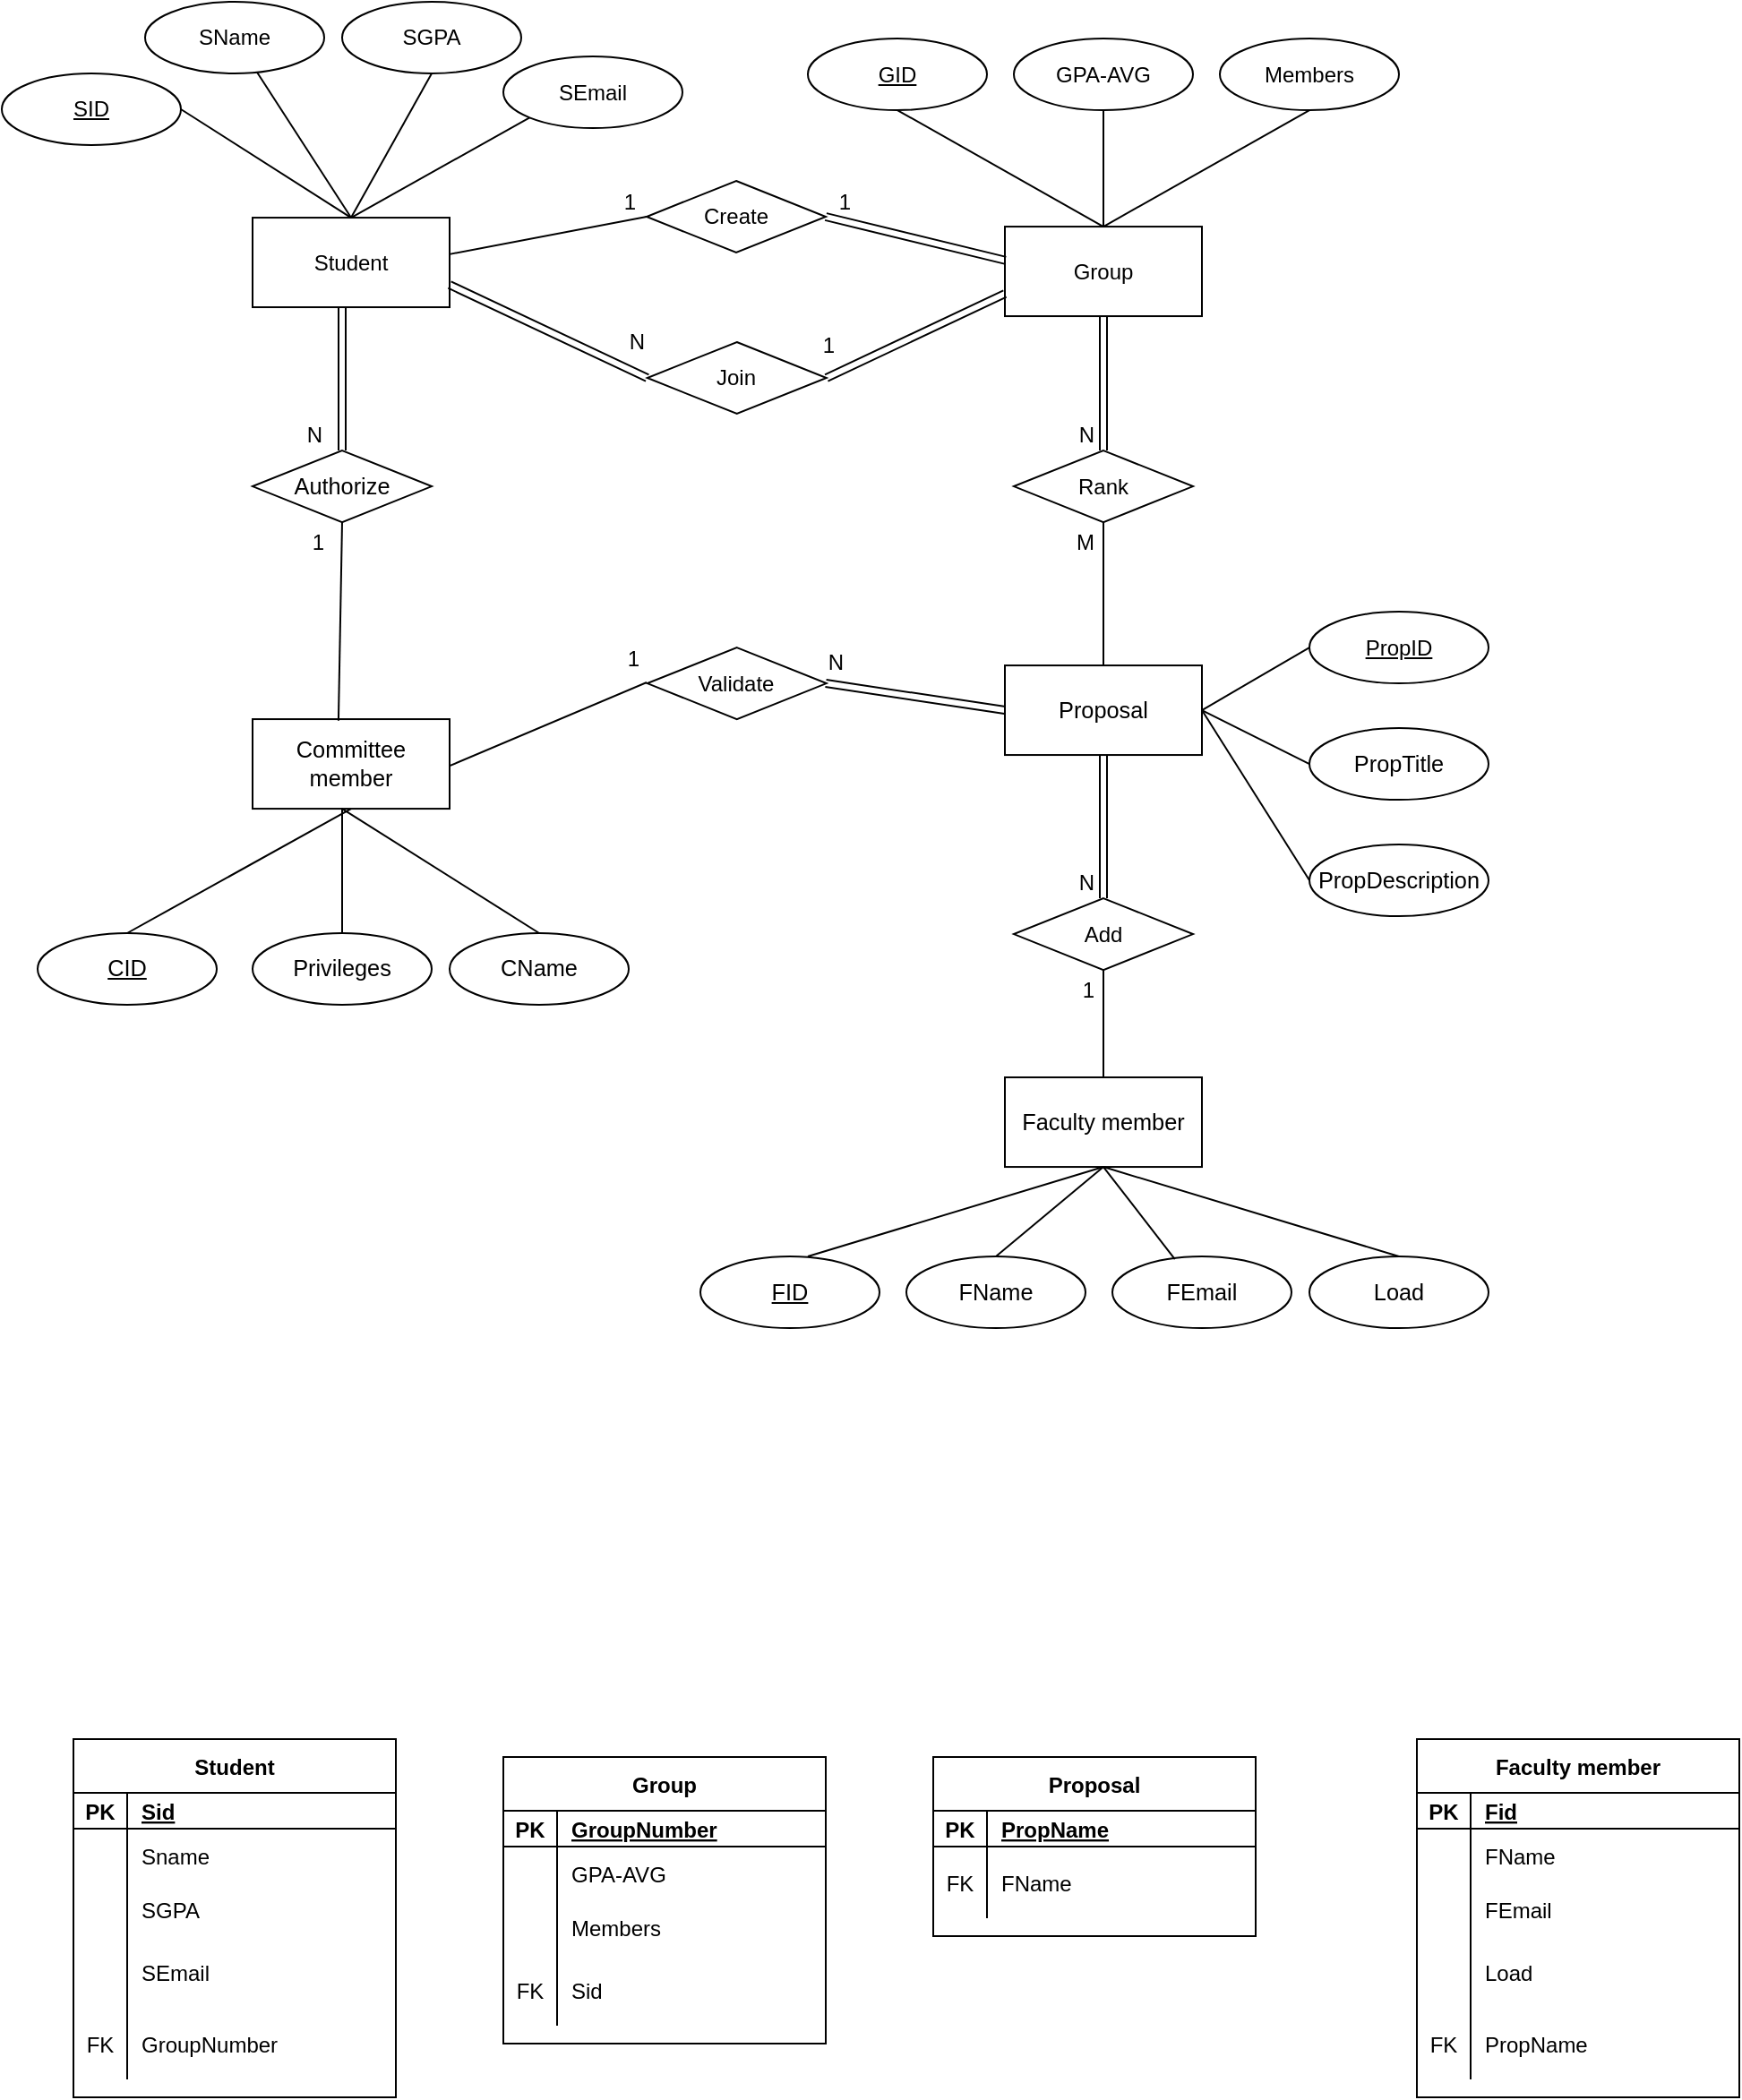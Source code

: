 <mxfile version="20.5.2" type="device"><diagram id="cLyMrzWE7YFcIyqo2juk" name="Page-1"><mxGraphModel dx="1480" dy="781" grid="1" gridSize="10" guides="1" tooltips="1" connect="1" arrows="1" fold="1" page="1" pageScale="1" pageWidth="850" pageHeight="1100" math="0" shadow="0"><root><mxCell id="0"/><mxCell id="1" parent="0"/><mxCell id="wKu2QU7JBMMVE12QkeQM-2" value="Student" style="whiteSpace=wrap;html=1;align=center;" parent="1" vertex="1"><mxGeometry x="150" y="180.53" width="110" height="50" as="geometry"/></mxCell><mxCell id="wKu2QU7JBMMVE12QkeQM-5" value="&lt;span style=&quot;font-size: 12.667px;&quot;&gt;Faculty member&lt;/span&gt;" style="whiteSpace=wrap;html=1;align=center;" parent="1" vertex="1"><mxGeometry x="570" y="660.53" width="110" height="50" as="geometry"/></mxCell><mxCell id="wKu2QU7JBMMVE12QkeQM-7" value="&lt;span data-lucid-content=&quot;{&amp;quot;t&amp;quot;:&amp;quot;Committee member&amp;quot;,&amp;quot;m&amp;quot;:[{&amp;quot;s&amp;quot;:0,&amp;quot;n&amp;quot;:&amp;quot;s&amp;quot;,&amp;quot;v&amp;quot;:16.889,&amp;quot;e&amp;quot;:16},{&amp;quot;s&amp;quot;:0,&amp;quot;n&amp;quot;:&amp;quot;c&amp;quot;,&amp;quot;v&amp;quot;:&amp;quot;#000000ff&amp;quot;,&amp;quot;e&amp;quot;:16}]}&quot; data-lucid-type=&quot;application/vnd.lucid.text&quot;&gt;&lt;span style=&quot;font-size: 12.667px;&quot;&gt;Committee member&lt;/span&gt;&lt;/span&gt;" style="whiteSpace=wrap;html=1;align=center;" parent="1" vertex="1"><mxGeometry x="150" y="460.53" width="110" height="50" as="geometry"/></mxCell><mxCell id="wKu2QU7JBMMVE12QkeQM-8" value="&lt;span data-lucid-content=&quot;{&amp;quot;t&amp;quot;:&amp;quot;Rank proposals&amp;quot;,&amp;quot;m&amp;quot;:[{&amp;quot;s&amp;quot;:0,&amp;quot;n&amp;quot;:&amp;quot;p&amp;quot;,&amp;quot;v&amp;quot;:0.892},{&amp;quot;s&amp;quot;:0,&amp;quot;n&amp;quot;:&amp;quot;s&amp;quot;,&amp;quot;v&amp;quot;:16.889,&amp;quot;e&amp;quot;:14},{&amp;quot;s&amp;quot;:0,&amp;quot;n&amp;quot;:&amp;quot;c&amp;quot;,&amp;quot;v&amp;quot;:&amp;quot;#000000ff&amp;quot;,&amp;quot;e&amp;quot;:14}]}&quot; data-lucid-type=&quot;application/vnd.lucid.text&quot;&gt;&lt;span style=&quot;font-size: 12.667px;&quot;&gt;Proposal&lt;/span&gt;&lt;/span&gt;" style="whiteSpace=wrap;html=1;align=center;" parent="1" vertex="1"><mxGeometry x="570" y="430.53" width="110" height="50" as="geometry"/></mxCell><mxCell id="wKu2QU7JBMMVE12QkeQM-10" value="SID" style="ellipse;whiteSpace=wrap;html=1;align=center;fontStyle=4;" parent="1" vertex="1"><mxGeometry x="10" y="100" width="100" height="40" as="geometry"/></mxCell><mxCell id="wKu2QU7JBMMVE12QkeQM-11" value="SName" style="ellipse;whiteSpace=wrap;html=1;align=center;" parent="1" vertex="1"><mxGeometry x="90" y="60" width="100" height="40" as="geometry"/></mxCell><mxCell id="wKu2QU7JBMMVE12QkeQM-12" value="SGPA" style="ellipse;whiteSpace=wrap;html=1;align=center;" parent="1" vertex="1"><mxGeometry x="200" y="60" width="100" height="40" as="geometry"/></mxCell><mxCell id="wKu2QU7JBMMVE12QkeQM-16" value="" style="endArrow=none;html=1;rounded=0;exitX=1;exitY=0.5;exitDx=0;exitDy=0;entryX=0.5;entryY=0;entryDx=0;entryDy=0;" parent="1" source="wKu2QU7JBMMVE12QkeQM-10" target="wKu2QU7JBMMVE12QkeQM-2" edge="1"><mxGeometry relative="1" as="geometry"><mxPoint x="50" y="160.53" as="sourcePoint"/><mxPoint x="210" y="160.53" as="targetPoint"/></mxGeometry></mxCell><mxCell id="wKu2QU7JBMMVE12QkeQM-17" value="" style="endArrow=none;html=1;rounded=0;entryX=0.5;entryY=0;entryDx=0;entryDy=0;" parent="1" source="wKu2QU7JBMMVE12QkeQM-11" target="wKu2QU7JBMMVE12QkeQM-2" edge="1"><mxGeometry relative="1" as="geometry"><mxPoint x="80" y="130.53" as="sourcePoint"/><mxPoint x="200" y="170.53" as="targetPoint"/></mxGeometry></mxCell><mxCell id="wKu2QU7JBMMVE12QkeQM-18" value="" style="endArrow=none;html=1;rounded=0;exitX=0.5;exitY=1;exitDx=0;exitDy=0;entryX=0.5;entryY=0;entryDx=0;entryDy=0;" parent="1" source="wKu2QU7JBMMVE12QkeQM-12" target="wKu2QU7JBMMVE12QkeQM-2" edge="1"><mxGeometry relative="1" as="geometry"><mxPoint x="90" y="140.53" as="sourcePoint"/><mxPoint x="225" y="200.53" as="targetPoint"/></mxGeometry></mxCell><mxCell id="wKu2QU7JBMMVE12QkeQM-19" value="Join" style="shape=rhombus;perimeter=rhombusPerimeter;whiteSpace=wrap;html=1;align=center;" parent="1" vertex="1"><mxGeometry x="370.37" y="250" width="100" height="40" as="geometry"/></mxCell><mxCell id="wKu2QU7JBMMVE12QkeQM-22" value="PropID" style="ellipse;whiteSpace=wrap;html=1;align=center;fontStyle=4;" parent="1" vertex="1"><mxGeometry x="740" y="400.53" width="100" height="40" as="geometry"/></mxCell><mxCell id="wKu2QU7JBMMVE12QkeQM-23" value="&lt;span style=&quot;font-size: 12.667px;&quot;&gt;PropTitle&lt;/span&gt;" style="ellipse;whiteSpace=wrap;html=1;align=center;" parent="1" vertex="1"><mxGeometry x="740" y="465.53" width="100" height="40" as="geometry"/></mxCell><mxCell id="wKu2QU7JBMMVE12QkeQM-24" value="" style="endArrow=none;html=1;rounded=0;entryX=0;entryY=0.5;entryDx=0;entryDy=0;exitX=1;exitY=0.5;exitDx=0;exitDy=0;" parent="1" source="wKu2QU7JBMMVE12QkeQM-8" target="wKu2QU7JBMMVE12QkeQM-22" edge="1"><mxGeometry relative="1" as="geometry"><mxPoint x="570" y="380.53" as="sourcePoint"/><mxPoint x="685" y="430.53" as="targetPoint"/></mxGeometry></mxCell><mxCell id="wKu2QU7JBMMVE12QkeQM-25" value="" style="endArrow=none;html=1;rounded=0;exitX=0;exitY=0.5;exitDx=0;exitDy=0;entryX=1;entryY=0.5;entryDx=0;entryDy=0;" parent="1" source="wKu2QU7JBMMVE12QkeQM-23" target="wKu2QU7JBMMVE12QkeQM-8" edge="1"><mxGeometry relative="1" as="geometry"><mxPoint x="670" y="380.53" as="sourcePoint"/><mxPoint x="625" y="390.53" as="targetPoint"/></mxGeometry></mxCell><mxCell id="wKu2QU7JBMMVE12QkeQM-27" value="&lt;span data-lucid-content=&quot;{&amp;quot;t&amp;quot;:&amp;quot;Authorize&amp;quot;,&amp;quot;m&amp;quot;:[{&amp;quot;s&amp;quot;:0,&amp;quot;n&amp;quot;:&amp;quot;s&amp;quot;,&amp;quot;v&amp;quot;:16.889,&amp;quot;e&amp;quot;:9},{&amp;quot;s&amp;quot;:0,&amp;quot;n&amp;quot;:&amp;quot;c&amp;quot;,&amp;quot;v&amp;quot;:&amp;quot;#000000ff&amp;quot;,&amp;quot;e&amp;quot;:9}]}&quot; data-lucid-type=&quot;application/vnd.lucid.text&quot;&gt;&lt;span style=&quot;font-size: 12.667px;&quot;&gt;Authorize&lt;/span&gt;&lt;/span&gt;" style="shape=rhombus;perimeter=rhombusPerimeter;whiteSpace=wrap;html=1;align=center;" parent="1" vertex="1"><mxGeometry x="150" y="310.53" width="100" height="40" as="geometry"/></mxCell><mxCell id="wKu2QU7JBMMVE12QkeQM-29" value="Add" style="shape=rhombus;perimeter=rhombusPerimeter;whiteSpace=wrap;html=1;align=center;" parent="1" vertex="1"><mxGeometry x="575" y="560.53" width="100" height="40" as="geometry"/></mxCell><mxCell id="wKu2QU7JBMMVE12QkeQM-30" value="&lt;span style=&quot;font-size: 12.667px;&quot;&gt;FID&lt;/span&gt;" style="ellipse;whiteSpace=wrap;html=1;align=center;fontStyle=4;" parent="1" vertex="1"><mxGeometry x="400" y="760.53" width="100" height="40" as="geometry"/></mxCell><mxCell id="wKu2QU7JBMMVE12QkeQM-33" value="&lt;span style=&quot;font-size: 12.667px;&quot;&gt;FName&lt;/span&gt;" style="ellipse;whiteSpace=wrap;html=1;align=center;" parent="1" vertex="1"><mxGeometry x="515" y="760.53" width="100" height="40" as="geometry"/></mxCell><mxCell id="wKu2QU7JBMMVE12QkeQM-35" value="" style="endArrow=none;html=1;rounded=0;entryX=0.5;entryY=1;entryDx=0;entryDy=0;exitX=0.5;exitY=0;exitDx=0;exitDy=0;" parent="1" source="wKu2QU7JBMMVE12QkeQM-33" target="wKu2QU7JBMMVE12QkeQM-5" edge="1"><mxGeometry relative="1" as="geometry"><mxPoint x="800" y="750.53" as="sourcePoint"/><mxPoint x="710" y="740.53" as="targetPoint"/></mxGeometry></mxCell><mxCell id="wKu2QU7JBMMVE12QkeQM-37" value="&lt;span style=&quot;font-size: 12.667px;&quot;&gt;CName&lt;/span&gt;" style="ellipse;whiteSpace=wrap;html=1;align=center;" parent="1" vertex="1"><mxGeometry x="260" y="580" width="100" height="40" as="geometry"/></mxCell><mxCell id="wKu2QU7JBMMVE12QkeQM-41" value="Group" style="whiteSpace=wrap;html=1;align=center;" parent="1" vertex="1"><mxGeometry x="570" y="185.53" width="110" height="50" as="geometry"/></mxCell><mxCell id="wKu2QU7JBMMVE12QkeQM-42" value="Rank" style="shape=rhombus;perimeter=rhombusPerimeter;whiteSpace=wrap;html=1;align=center;" parent="1" vertex="1"><mxGeometry x="575" y="310.53" width="100" height="40" as="geometry"/></mxCell><mxCell id="wKu2QU7JBMMVE12QkeQM-45" value="GID" style="ellipse;whiteSpace=wrap;html=1;align=center;fontStyle=4;" parent="1" vertex="1"><mxGeometry x="460" y="80.53" width="100" height="40" as="geometry"/></mxCell><mxCell id="wKu2QU7JBMMVE12QkeQM-46" value="GPA-AVG" style="ellipse;whiteSpace=wrap;html=1;align=center;" parent="1" vertex="1"><mxGeometry x="575" y="80.53" width="100" height="40" as="geometry"/></mxCell><mxCell id="wKu2QU7JBMMVE12QkeQM-48" value="Members" style="ellipse;whiteSpace=wrap;html=1;align=center;" parent="1" vertex="1"><mxGeometry x="690" y="80.53" width="100" height="40" as="geometry"/></mxCell><mxCell id="wKu2QU7JBMMVE12QkeQM-49" value="" style="endArrow=none;html=1;rounded=0;exitX=0.5;exitY=1;exitDx=0;exitDy=0;entryX=0.5;entryY=0;entryDx=0;entryDy=0;" parent="1" source="wKu2QU7JBMMVE12QkeQM-45" target="wKu2QU7JBMMVE12QkeQM-41" edge="1"><mxGeometry relative="1" as="geometry"><mxPoint x="582.5" y="125.53" as="sourcePoint"/><mxPoint x="457.5" y="185.53" as="targetPoint"/></mxGeometry></mxCell><mxCell id="wKu2QU7JBMMVE12QkeQM-50" value="" style="endArrow=none;html=1;rounded=0;exitX=0.5;exitY=1;exitDx=0;exitDy=0;entryX=0.5;entryY=0;entryDx=0;entryDy=0;" parent="1" source="wKu2QU7JBMMVE12QkeQM-46" target="wKu2QU7JBMMVE12QkeQM-41" edge="1"><mxGeometry relative="1" as="geometry"><mxPoint x="530" y="130.53" as="sourcePoint"/><mxPoint x="640" y="200.53" as="targetPoint"/></mxGeometry></mxCell><mxCell id="wKu2QU7JBMMVE12QkeQM-51" value="" style="endArrow=none;html=1;rounded=0;exitX=0.5;exitY=1;exitDx=0;exitDy=0;entryX=0.5;entryY=0;entryDx=0;entryDy=0;" parent="1" source="wKu2QU7JBMMVE12QkeQM-48" target="wKu2QU7JBMMVE12QkeQM-41" edge="1"><mxGeometry relative="1" as="geometry"><mxPoint x="635" y="130.53" as="sourcePoint"/><mxPoint x="640" y="170.53" as="targetPoint"/></mxGeometry></mxCell><mxCell id="wKu2QU7JBMMVE12QkeQM-52" style="edgeStyle=orthogonalEdgeStyle;rounded=0;orthogonalLoop=1;jettySize=auto;html=1;exitX=0.5;exitY=1;exitDx=0;exitDy=0;" parent="1" edge="1"><mxGeometry relative="1" as="geometry"><mxPoint x="60" y="140" as="sourcePoint"/><mxPoint x="60" y="140" as="targetPoint"/></mxGeometry></mxCell><mxCell id="wKu2QU7JBMMVE12QkeQM-53" value="SEmail" style="ellipse;whiteSpace=wrap;html=1;align=center;" parent="1" vertex="1"><mxGeometry x="290" y="90.53" width="100" height="40" as="geometry"/></mxCell><mxCell id="wKu2QU7JBMMVE12QkeQM-54" value="" style="endArrow=none;html=1;rounded=0;entryX=0.5;entryY=0;entryDx=0;entryDy=0;exitX=0;exitY=1;exitDx=0;exitDy=0;" parent="1" source="wKu2QU7JBMMVE12QkeQM-53" target="wKu2QU7JBMMVE12QkeQM-2" edge="1"><mxGeometry relative="1" as="geometry"><mxPoint x="290" y="120.53" as="sourcePoint"/><mxPoint x="215" y="190.53" as="targetPoint"/></mxGeometry></mxCell><mxCell id="wKu2QU7JBMMVE12QkeQM-55" value="" style="shape=link;html=1;rounded=0;entryX=0;entryY=0.5;entryDx=0;entryDy=0;exitX=1;exitY=0.75;exitDx=0;exitDy=0;" parent="1" source="wKu2QU7JBMMVE12QkeQM-2" target="wKu2QU7JBMMVE12QkeQM-19" edge="1"><mxGeometry relative="1" as="geometry"><mxPoint x="260" y="205" as="sourcePoint"/><mxPoint x="350" y="204.53" as="targetPoint"/></mxGeometry></mxCell><mxCell id="wKu2QU7JBMMVE12QkeQM-56" value="1" style="resizable=0;html=1;align=right;verticalAlign=bottom;" parent="wKu2QU7JBMMVE12QkeQM-55" connectable="0" vertex="1"><mxGeometry x="1" relative="1" as="geometry"><mxPoint x="105" y="-10" as="offset"/></mxGeometry></mxCell><mxCell id="wKu2QU7JBMMVE12QkeQM-60" value="" style="shape=link;html=1;rounded=0;exitX=1;exitY=0.5;exitDx=0;exitDy=0;entryX=0;entryY=0.75;entryDx=0;entryDy=0;" parent="1" source="wKu2QU7JBMMVE12QkeQM-19" target="wKu2QU7JBMMVE12QkeQM-41" edge="1"><mxGeometry relative="1" as="geometry"><mxPoint x="470" y="205" as="sourcePoint"/><mxPoint x="570" y="204.53" as="targetPoint"/></mxGeometry></mxCell><mxCell id="wKu2QU7JBMMVE12QkeQM-61" value="N" style="resizable=0;html=1;align=right;verticalAlign=bottom;" parent="wKu2QU7JBMMVE12QkeQM-60" connectable="0" vertex="1"><mxGeometry x="1" relative="1" as="geometry"><mxPoint x="-200" y="35" as="offset"/></mxGeometry></mxCell><mxCell id="wKu2QU7JBMMVE12QkeQM-62" value="" style="shape=link;html=1;rounded=0;exitX=0.5;exitY=1;exitDx=0;exitDy=0;entryX=0.5;entryY=0;entryDx=0;entryDy=0;" parent="1" source="wKu2QU7JBMMVE12QkeQM-41" target="wKu2QU7JBMMVE12QkeQM-42" edge="1"><mxGeometry relative="1" as="geometry"><mxPoint x="340" y="290.53" as="sourcePoint"/><mxPoint x="500" y="290.53" as="targetPoint"/></mxGeometry></mxCell><mxCell id="wKu2QU7JBMMVE12QkeQM-63" value="N" style="resizable=0;html=1;align=right;verticalAlign=bottom;" parent="wKu2QU7JBMMVE12QkeQM-62" connectable="0" vertex="1"><mxGeometry x="1" relative="1" as="geometry"><mxPoint x="-5" as="offset"/></mxGeometry></mxCell><mxCell id="wKu2QU7JBMMVE12QkeQM-64" value="" style="endArrow=none;html=1;rounded=0;exitX=0.5;exitY=0;exitDx=0;exitDy=0;entryX=0.5;entryY=1;entryDx=0;entryDy=0;" parent="1" source="wKu2QU7JBMMVE12QkeQM-8" target="wKu2QU7JBMMVE12QkeQM-42" edge="1"><mxGeometry relative="1" as="geometry"><mxPoint x="330" y="350.53" as="sourcePoint"/><mxPoint x="490" y="350.53" as="targetPoint"/></mxGeometry></mxCell><mxCell id="wKu2QU7JBMMVE12QkeQM-65" value="M" style="resizable=0;html=1;align=right;verticalAlign=bottom;" parent="wKu2QU7JBMMVE12QkeQM-64" connectable="0" vertex="1"><mxGeometry x="1" relative="1" as="geometry"><mxPoint x="-5" y="20" as="offset"/></mxGeometry></mxCell><mxCell id="wKu2QU7JBMMVE12QkeQM-66" value="" style="shape=link;html=1;rounded=0;exitX=0.5;exitY=1;exitDx=0;exitDy=0;entryX=0.5;entryY=0;entryDx=0;entryDy=0;" parent="1" source="wKu2QU7JBMMVE12QkeQM-8" target="wKu2QU7JBMMVE12QkeQM-29" edge="1"><mxGeometry relative="1" as="geometry"><mxPoint x="430" y="520.53" as="sourcePoint"/><mxPoint x="590" y="520.53" as="targetPoint"/></mxGeometry></mxCell><mxCell id="wKu2QU7JBMMVE12QkeQM-67" value="1" style="resizable=0;html=1;align=right;verticalAlign=bottom;" parent="wKu2QU7JBMMVE12QkeQM-66" connectable="0" vertex="1"><mxGeometry x="1" relative="1" as="geometry"><mxPoint x="-5" y="60" as="offset"/></mxGeometry></mxCell><mxCell id="wKu2QU7JBMMVE12QkeQM-70" value="" style="endArrow=none;html=1;rounded=0;entryX=0.5;entryY=1;entryDx=0;entryDy=0;" parent="1" source="wKu2QU7JBMMVE12QkeQM-5" target="wKu2QU7JBMMVE12QkeQM-29" edge="1"><mxGeometry relative="1" as="geometry"><mxPoint x="430" y="640.53" as="sourcePoint"/><mxPoint x="590" y="640.53" as="targetPoint"/></mxGeometry></mxCell><mxCell id="wKu2QU7JBMMVE12QkeQM-71" value="N" style="resizable=0;html=1;align=right;verticalAlign=bottom;" parent="wKu2QU7JBMMVE12QkeQM-70" connectable="0" vertex="1"><mxGeometry x="1" relative="1" as="geometry"><mxPoint x="-5" y="-40" as="offset"/></mxGeometry></mxCell><mxCell id="wKu2QU7JBMMVE12QkeQM-76" value="" style="shape=link;html=1;rounded=0;exitX=0.5;exitY=0;exitDx=0;exitDy=0;" parent="1" source="wKu2QU7JBMMVE12QkeQM-27" edge="1"><mxGeometry relative="1" as="geometry"><mxPoint x="199.55" y="290.53" as="sourcePoint"/><mxPoint x="200" y="230.53" as="targetPoint"/></mxGeometry></mxCell><mxCell id="wKu2QU7JBMMVE12QkeQM-77" value="1" style="resizable=0;html=1;align=right;verticalAlign=bottom;" parent="wKu2QU7JBMMVE12QkeQM-76" connectable="0" vertex="1"><mxGeometry x="1" relative="1" as="geometry"><mxPoint x="-10" y="140" as="offset"/></mxGeometry></mxCell><mxCell id="wKu2QU7JBMMVE12QkeQM-82" value="&lt;span style=&quot;font-size: 12.667px;&quot;&gt;FEmail&lt;/span&gt;" style="ellipse;whiteSpace=wrap;html=1;align=center;" parent="1" vertex="1"><mxGeometry x="630" y="760.53" width="100" height="40" as="geometry"/></mxCell><mxCell id="wKu2QU7JBMMVE12QkeQM-83" value="" style="endArrow=none;html=1;rounded=0;entryX=0.5;entryY=1;entryDx=0;entryDy=0;exitX=0.349;exitY=0.037;exitDx=0;exitDy=0;exitPerimeter=0;" parent="1" source="wKu2QU7JBMMVE12QkeQM-82" target="wKu2QU7JBMMVE12QkeQM-5" edge="1"><mxGeometry relative="1" as="geometry"><mxPoint x="720" y="760.53" as="sourcePoint"/><mxPoint x="635" y="720.53" as="targetPoint"/></mxGeometry></mxCell><mxCell id="wKu2QU7JBMMVE12QkeQM-84" value="&lt;span style=&quot;font-size: 12.667px;&quot;&gt;Load&lt;/span&gt;" style="ellipse;whiteSpace=wrap;html=1;align=center;" parent="1" vertex="1"><mxGeometry x="740" y="760.53" width="100" height="40" as="geometry"/></mxCell><mxCell id="p2DNe0YNruoyYMBWVeDw-1" value="Create" style="shape=rhombus;perimeter=rhombusPerimeter;whiteSpace=wrap;html=1;align=center;" parent="1" vertex="1"><mxGeometry x="370" y="160.0" width="100" height="40" as="geometry"/></mxCell><mxCell id="p2DNe0YNruoyYMBWVeDw-2" value="" style="shape=link;html=1;rounded=0;entryX=0.002;entryY=0.377;entryDx=0;entryDy=0;exitX=1;exitY=0.5;exitDx=0;exitDy=0;entryPerimeter=0;" parent="1" source="p2DNe0YNruoyYMBWVeDw-1" target="wKu2QU7JBMMVE12QkeQM-41" edge="1"><mxGeometry relative="1" as="geometry"><mxPoint x="430" y="133.56" as="sourcePoint"/><mxPoint x="540.37" y="185.53" as="targetPoint"/></mxGeometry></mxCell><mxCell id="p2DNe0YNruoyYMBWVeDw-4" value="" style="endArrow=none;html=1;rounded=0;exitX=1;exitY=0.408;exitDx=0;exitDy=0;exitPerimeter=0;" parent="1" source="wKu2QU7JBMMVE12QkeQM-2" edge="1"><mxGeometry relative="1" as="geometry"><mxPoint x="260" y="180" as="sourcePoint"/><mxPoint x="370" y="180" as="targetPoint"/></mxGeometry></mxCell><mxCell id="p2DNe0YNruoyYMBWVeDw-6" value="" style="endArrow=none;html=1;rounded=0;entryX=0.5;entryY=1;entryDx=0;entryDy=0;exitX=0.5;exitY=0;exitDx=0;exitDy=0;" parent="1" source="wKu2QU7JBMMVE12QkeQM-84" target="wKu2QU7JBMMVE12QkeQM-5" edge="1"><mxGeometry relative="1" as="geometry"><mxPoint x="810" y="760" as="sourcePoint"/><mxPoint x="635" y="720.53" as="targetPoint"/></mxGeometry></mxCell><mxCell id="p2DNe0YNruoyYMBWVeDw-7" value="1" style="resizable=0;html=1;align=right;verticalAlign=bottom;" parent="1" connectable="0" vertex="1"><mxGeometry x="359.997" y="270.003" as="geometry"><mxPoint x="5" y="-90" as="offset"/></mxGeometry></mxCell><mxCell id="p2DNe0YNruoyYMBWVeDw-8" value="1" style="resizable=0;html=1;align=right;verticalAlign=bottom;" parent="1" connectable="0" vertex="1"><mxGeometry x="479.997" y="270.003" as="geometry"><mxPoint x="5" y="-90" as="offset"/></mxGeometry></mxCell><mxCell id="p2DNe0YNruoyYMBWVeDw-9" value="" style="endArrow=none;html=1;rounded=0;entryX=0.5;entryY=1;entryDx=0;entryDy=0;exitX=0.5;exitY=0;exitDx=0;exitDy=0;" parent="1" target="wKu2QU7JBMMVE12QkeQM-5" edge="1"><mxGeometry relative="1" as="geometry"><mxPoint x="460" y="760.53" as="sourcePoint"/><mxPoint x="520" y="710.53" as="targetPoint"/></mxGeometry></mxCell><mxCell id="wYrn3pQG1BI2loiAjd3V-1" value="Student" style="shape=table;startSize=30;container=1;collapsible=1;childLayout=tableLayout;fixedRows=1;rowLines=0;fontStyle=1;align=center;resizeLast=1;" parent="1" vertex="1"><mxGeometry x="50" y="1030" width="180" height="200" as="geometry"/></mxCell><mxCell id="wYrn3pQG1BI2loiAjd3V-2" value="" style="shape=tableRow;horizontal=0;startSize=0;swimlaneHead=0;swimlaneBody=0;fillColor=none;collapsible=0;dropTarget=0;points=[[0,0.5],[1,0.5]];portConstraint=eastwest;top=0;left=0;right=0;bottom=1;" parent="wYrn3pQG1BI2loiAjd3V-1" vertex="1"><mxGeometry y="30" width="180" height="20" as="geometry"/></mxCell><mxCell id="wYrn3pQG1BI2loiAjd3V-3" value="PK" style="shape=partialRectangle;connectable=0;fillColor=none;top=0;left=0;bottom=0;right=0;fontStyle=1;overflow=hidden;" parent="wYrn3pQG1BI2loiAjd3V-2" vertex="1"><mxGeometry width="30" height="20" as="geometry"><mxRectangle width="30" height="20" as="alternateBounds"/></mxGeometry></mxCell><mxCell id="wYrn3pQG1BI2loiAjd3V-4" value="Sid" style="shape=partialRectangle;connectable=0;fillColor=none;top=0;left=0;bottom=0;right=0;align=left;spacingLeft=6;fontStyle=5;overflow=hidden;" parent="wYrn3pQG1BI2loiAjd3V-2" vertex="1"><mxGeometry x="30" width="150" height="20" as="geometry"><mxRectangle width="150" height="20" as="alternateBounds"/></mxGeometry></mxCell><mxCell id="wYrn3pQG1BI2loiAjd3V-5" value="" style="shape=tableRow;horizontal=0;startSize=0;swimlaneHead=0;swimlaneBody=0;fillColor=none;collapsible=0;dropTarget=0;points=[[0,0.5],[1,0.5]];portConstraint=eastwest;top=0;left=0;right=0;bottom=0;" parent="wYrn3pQG1BI2loiAjd3V-1" vertex="1"><mxGeometry y="50" width="180" height="30" as="geometry"/></mxCell><mxCell id="wYrn3pQG1BI2loiAjd3V-6" value="" style="shape=partialRectangle;connectable=0;fillColor=none;top=0;left=0;bottom=0;right=0;editable=1;overflow=hidden;" parent="wYrn3pQG1BI2loiAjd3V-5" vertex="1"><mxGeometry width="30" height="30" as="geometry"><mxRectangle width="30" height="30" as="alternateBounds"/></mxGeometry></mxCell><mxCell id="wYrn3pQG1BI2loiAjd3V-7" value="Sname" style="shape=partialRectangle;connectable=0;fillColor=none;top=0;left=0;bottom=0;right=0;align=left;spacingLeft=6;overflow=hidden;" parent="wYrn3pQG1BI2loiAjd3V-5" vertex="1"><mxGeometry x="30" width="150" height="30" as="geometry"><mxRectangle width="150" height="30" as="alternateBounds"/></mxGeometry></mxCell><mxCell id="wYrn3pQG1BI2loiAjd3V-8" value="" style="shape=tableRow;horizontal=0;startSize=0;swimlaneHead=0;swimlaneBody=0;fillColor=none;collapsible=0;dropTarget=0;points=[[0,0.5],[1,0.5]];portConstraint=eastwest;top=0;left=0;right=0;bottom=0;" parent="wYrn3pQG1BI2loiAjd3V-1" vertex="1"><mxGeometry y="80" width="180" height="30" as="geometry"/></mxCell><mxCell id="wYrn3pQG1BI2loiAjd3V-9" value="" style="shape=partialRectangle;connectable=0;fillColor=none;top=0;left=0;bottom=0;right=0;editable=1;overflow=hidden;" parent="wYrn3pQG1BI2loiAjd3V-8" vertex="1"><mxGeometry width="30" height="30" as="geometry"><mxRectangle width="30" height="30" as="alternateBounds"/></mxGeometry></mxCell><mxCell id="wYrn3pQG1BI2loiAjd3V-10" value="SGPA" style="shape=partialRectangle;connectable=0;fillColor=none;top=0;left=0;bottom=0;right=0;align=left;spacingLeft=6;overflow=hidden;" parent="wYrn3pQG1BI2loiAjd3V-8" vertex="1"><mxGeometry x="30" width="150" height="30" as="geometry"><mxRectangle width="150" height="30" as="alternateBounds"/></mxGeometry></mxCell><mxCell id="wYrn3pQG1BI2loiAjd3V-11" value="" style="shape=tableRow;horizontal=0;startSize=0;swimlaneHead=0;swimlaneBody=0;fillColor=none;collapsible=0;dropTarget=0;points=[[0,0.5],[1,0.5]];portConstraint=eastwest;top=0;left=0;right=0;bottom=0;" parent="wYrn3pQG1BI2loiAjd3V-1" vertex="1"><mxGeometry y="110" width="180" height="40" as="geometry"/></mxCell><mxCell id="wYrn3pQG1BI2loiAjd3V-12" value="" style="shape=partialRectangle;connectable=0;fillColor=none;top=0;left=0;bottom=0;right=0;editable=1;overflow=hidden;" parent="wYrn3pQG1BI2loiAjd3V-11" vertex="1"><mxGeometry width="30" height="40" as="geometry"><mxRectangle width="30" height="40" as="alternateBounds"/></mxGeometry></mxCell><mxCell id="wYrn3pQG1BI2loiAjd3V-13" value="SEmail" style="shape=partialRectangle;connectable=0;fillColor=none;top=0;left=0;bottom=0;right=0;align=left;spacingLeft=6;overflow=hidden;" parent="wYrn3pQG1BI2loiAjd3V-11" vertex="1"><mxGeometry x="30" width="150" height="40" as="geometry"><mxRectangle width="150" height="40" as="alternateBounds"/></mxGeometry></mxCell><mxCell id="wYrn3pQG1BI2loiAjd3V-42" value="" style="shape=tableRow;horizontal=0;startSize=0;swimlaneHead=0;swimlaneBody=0;fillColor=none;collapsible=0;dropTarget=0;points=[[0,0.5],[1,0.5]];portConstraint=eastwest;top=0;left=0;right=0;bottom=0;" parent="wYrn3pQG1BI2loiAjd3V-1" vertex="1"><mxGeometry y="150" width="180" height="40" as="geometry"/></mxCell><mxCell id="wYrn3pQG1BI2loiAjd3V-43" value="FK" style="shape=partialRectangle;connectable=0;fillColor=none;top=0;left=0;bottom=0;right=0;editable=1;overflow=hidden;" parent="wYrn3pQG1BI2loiAjd3V-42" vertex="1"><mxGeometry width="30" height="40" as="geometry"><mxRectangle width="30" height="40" as="alternateBounds"/></mxGeometry></mxCell><mxCell id="wYrn3pQG1BI2loiAjd3V-44" value="GroupNumber" style="shape=partialRectangle;connectable=0;fillColor=none;top=0;left=0;bottom=0;right=0;align=left;spacingLeft=6;overflow=hidden;" parent="wYrn3pQG1BI2loiAjd3V-42" vertex="1"><mxGeometry x="30" width="150" height="40" as="geometry"><mxRectangle width="150" height="40" as="alternateBounds"/></mxGeometry></mxCell><mxCell id="wYrn3pQG1BI2loiAjd3V-45" value="Group" style="shape=table;startSize=30;container=1;collapsible=1;childLayout=tableLayout;fixedRows=1;rowLines=0;fontStyle=1;align=center;resizeLast=1;" parent="1" vertex="1"><mxGeometry x="290" y="1040" width="180" height="160" as="geometry"><mxRectangle x="290" y="1040" width="80" height="30" as="alternateBounds"/></mxGeometry></mxCell><mxCell id="wYrn3pQG1BI2loiAjd3V-46" value="" style="shape=tableRow;horizontal=0;startSize=0;swimlaneHead=0;swimlaneBody=0;fillColor=none;collapsible=0;dropTarget=0;points=[[0,0.5],[1,0.5]];portConstraint=eastwest;top=0;left=0;right=0;bottom=1;" parent="wYrn3pQG1BI2loiAjd3V-45" vertex="1"><mxGeometry y="30" width="180" height="20" as="geometry"/></mxCell><mxCell id="wYrn3pQG1BI2loiAjd3V-47" value="PK" style="shape=partialRectangle;connectable=0;fillColor=none;top=0;left=0;bottom=0;right=0;fontStyle=1;overflow=hidden;" parent="wYrn3pQG1BI2loiAjd3V-46" vertex="1"><mxGeometry width="30" height="20" as="geometry"><mxRectangle width="30" height="20" as="alternateBounds"/></mxGeometry></mxCell><mxCell id="wYrn3pQG1BI2loiAjd3V-48" value="GroupNumber" style="shape=partialRectangle;connectable=0;fillColor=none;top=0;left=0;bottom=0;right=0;align=left;spacingLeft=6;fontStyle=5;overflow=hidden;" parent="wYrn3pQG1BI2loiAjd3V-46" vertex="1"><mxGeometry x="30" width="150" height="20" as="geometry"><mxRectangle width="150" height="20" as="alternateBounds"/></mxGeometry></mxCell><mxCell id="wYrn3pQG1BI2loiAjd3V-49" value="" style="shape=tableRow;horizontal=0;startSize=0;swimlaneHead=0;swimlaneBody=0;fillColor=none;collapsible=0;dropTarget=0;points=[[0,0.5],[1,0.5]];portConstraint=eastwest;top=0;left=0;right=0;bottom=0;" parent="wYrn3pQG1BI2loiAjd3V-45" vertex="1"><mxGeometry y="50" width="180" height="30" as="geometry"/></mxCell><mxCell id="wYrn3pQG1BI2loiAjd3V-50" value="" style="shape=partialRectangle;connectable=0;fillColor=none;top=0;left=0;bottom=0;right=0;editable=1;overflow=hidden;" parent="wYrn3pQG1BI2loiAjd3V-49" vertex="1"><mxGeometry width="30" height="30" as="geometry"><mxRectangle width="30" height="30" as="alternateBounds"/></mxGeometry></mxCell><mxCell id="wYrn3pQG1BI2loiAjd3V-51" value="GPA-AVG" style="shape=partialRectangle;connectable=0;fillColor=none;top=0;left=0;bottom=0;right=0;align=left;spacingLeft=6;overflow=hidden;" parent="wYrn3pQG1BI2loiAjd3V-49" vertex="1"><mxGeometry x="30" width="150" height="30" as="geometry"><mxRectangle width="150" height="30" as="alternateBounds"/></mxGeometry></mxCell><mxCell id="wYrn3pQG1BI2loiAjd3V-52" value="" style="shape=tableRow;horizontal=0;startSize=0;swimlaneHead=0;swimlaneBody=0;fillColor=none;collapsible=0;dropTarget=0;points=[[0,0.5],[1,0.5]];portConstraint=eastwest;top=0;left=0;right=0;bottom=0;" parent="wYrn3pQG1BI2loiAjd3V-45" vertex="1"><mxGeometry y="80" width="180" height="30" as="geometry"/></mxCell><mxCell id="wYrn3pQG1BI2loiAjd3V-53" value="" style="shape=partialRectangle;connectable=0;fillColor=none;top=0;left=0;bottom=0;right=0;editable=1;overflow=hidden;" parent="wYrn3pQG1BI2loiAjd3V-52" vertex="1"><mxGeometry width="30" height="30" as="geometry"><mxRectangle width="30" height="30" as="alternateBounds"/></mxGeometry></mxCell><mxCell id="wYrn3pQG1BI2loiAjd3V-54" value="Members" style="shape=partialRectangle;connectable=0;fillColor=none;top=0;left=0;bottom=0;right=0;align=left;spacingLeft=6;overflow=hidden;" parent="wYrn3pQG1BI2loiAjd3V-52" vertex="1"><mxGeometry x="30" width="150" height="30" as="geometry"><mxRectangle width="150" height="30" as="alternateBounds"/></mxGeometry></mxCell><mxCell id="wYrn3pQG1BI2loiAjd3V-58" value="" style="shape=tableRow;horizontal=0;startSize=0;swimlaneHead=0;swimlaneBody=0;fillColor=none;collapsible=0;dropTarget=0;points=[[0,0.5],[1,0.5]];portConstraint=eastwest;top=0;left=0;right=0;bottom=0;" parent="wYrn3pQG1BI2loiAjd3V-45" vertex="1"><mxGeometry y="110" width="180" height="40" as="geometry"/></mxCell><mxCell id="wYrn3pQG1BI2loiAjd3V-59" value="FK" style="shape=partialRectangle;connectable=0;fillColor=none;top=0;left=0;bottom=0;right=0;editable=1;overflow=hidden;" parent="wYrn3pQG1BI2loiAjd3V-58" vertex="1"><mxGeometry width="30" height="40" as="geometry"><mxRectangle width="30" height="40" as="alternateBounds"/></mxGeometry></mxCell><mxCell id="wYrn3pQG1BI2loiAjd3V-60" value="Sid" style="shape=partialRectangle;connectable=0;fillColor=none;top=0;left=0;bottom=0;right=0;align=left;spacingLeft=6;overflow=hidden;" parent="wYrn3pQG1BI2loiAjd3V-58" vertex="1"><mxGeometry x="30" width="150" height="40" as="geometry"><mxRectangle width="150" height="40" as="alternateBounds"/></mxGeometry></mxCell><mxCell id="wYrn3pQG1BI2loiAjd3V-61" value="Proposal" style="shape=table;startSize=30;container=1;collapsible=1;childLayout=tableLayout;fixedRows=1;rowLines=0;fontStyle=1;align=center;resizeLast=1;" parent="1" vertex="1"><mxGeometry x="530" y="1040" width="180" height="100" as="geometry"><mxRectangle x="290" y="1040" width="80" height="30" as="alternateBounds"/></mxGeometry></mxCell><mxCell id="wYrn3pQG1BI2loiAjd3V-62" value="" style="shape=tableRow;horizontal=0;startSize=0;swimlaneHead=0;swimlaneBody=0;fillColor=none;collapsible=0;dropTarget=0;points=[[0,0.5],[1,0.5]];portConstraint=eastwest;top=0;left=0;right=0;bottom=1;" parent="wYrn3pQG1BI2loiAjd3V-61" vertex="1"><mxGeometry y="30" width="180" height="20" as="geometry"/></mxCell><mxCell id="wYrn3pQG1BI2loiAjd3V-63" value="PK" style="shape=partialRectangle;connectable=0;fillColor=none;top=0;left=0;bottom=0;right=0;fontStyle=1;overflow=hidden;" parent="wYrn3pQG1BI2loiAjd3V-62" vertex="1"><mxGeometry width="30" height="20" as="geometry"><mxRectangle width="30" height="20" as="alternateBounds"/></mxGeometry></mxCell><mxCell id="wYrn3pQG1BI2loiAjd3V-64" value="PropName" style="shape=partialRectangle;connectable=0;fillColor=none;top=0;left=0;bottom=0;right=0;align=left;spacingLeft=6;fontStyle=5;overflow=hidden;" parent="wYrn3pQG1BI2loiAjd3V-62" vertex="1"><mxGeometry x="30" width="150" height="20" as="geometry"><mxRectangle width="150" height="20" as="alternateBounds"/></mxGeometry></mxCell><mxCell id="wYrn3pQG1BI2loiAjd3V-71" value="" style="shape=tableRow;horizontal=0;startSize=0;swimlaneHead=0;swimlaneBody=0;fillColor=none;collapsible=0;dropTarget=0;points=[[0,0.5],[1,0.5]];portConstraint=eastwest;top=0;left=0;right=0;bottom=0;" parent="wYrn3pQG1BI2loiAjd3V-61" vertex="1"><mxGeometry y="50" width="180" height="40" as="geometry"/></mxCell><mxCell id="wYrn3pQG1BI2loiAjd3V-72" value="FK" style="shape=partialRectangle;connectable=0;fillColor=none;top=0;left=0;bottom=0;right=0;editable=1;overflow=hidden;" parent="wYrn3pQG1BI2loiAjd3V-71" vertex="1"><mxGeometry width="30" height="40" as="geometry"><mxRectangle width="30" height="40" as="alternateBounds"/></mxGeometry></mxCell><mxCell id="wYrn3pQG1BI2loiAjd3V-73" value="FName" style="shape=partialRectangle;connectable=0;fillColor=none;top=0;left=0;bottom=0;right=0;align=left;spacingLeft=6;overflow=hidden;" parent="wYrn3pQG1BI2loiAjd3V-71" vertex="1"><mxGeometry x="30" width="150" height="40" as="geometry"><mxRectangle width="150" height="40" as="alternateBounds"/></mxGeometry></mxCell><mxCell id="wYrn3pQG1BI2loiAjd3V-74" value="Faculty member" style="shape=table;startSize=30;container=1;collapsible=1;childLayout=tableLayout;fixedRows=1;rowLines=0;fontStyle=1;align=center;resizeLast=1;" parent="1" vertex="1"><mxGeometry x="800" y="1030" width="180" height="200" as="geometry"><mxRectangle x="290" y="1040" width="80" height="30" as="alternateBounds"/></mxGeometry></mxCell><mxCell id="wYrn3pQG1BI2loiAjd3V-75" value="" style="shape=tableRow;horizontal=0;startSize=0;swimlaneHead=0;swimlaneBody=0;fillColor=none;collapsible=0;dropTarget=0;points=[[0,0.5],[1,0.5]];portConstraint=eastwest;top=0;left=0;right=0;bottom=1;" parent="wYrn3pQG1BI2loiAjd3V-74" vertex="1"><mxGeometry y="30" width="180" height="20" as="geometry"/></mxCell><mxCell id="wYrn3pQG1BI2loiAjd3V-76" value="PK" style="shape=partialRectangle;connectable=0;fillColor=none;top=0;left=0;bottom=0;right=0;fontStyle=1;overflow=hidden;" parent="wYrn3pQG1BI2loiAjd3V-75" vertex="1"><mxGeometry width="30" height="20" as="geometry"><mxRectangle width="30" height="20" as="alternateBounds"/></mxGeometry></mxCell><mxCell id="wYrn3pQG1BI2loiAjd3V-77" value="Fid" style="shape=partialRectangle;connectable=0;fillColor=none;top=0;left=0;bottom=0;right=0;align=left;spacingLeft=6;fontStyle=5;overflow=hidden;" parent="wYrn3pQG1BI2loiAjd3V-75" vertex="1"><mxGeometry x="30" width="150" height="20" as="geometry"><mxRectangle width="150" height="20" as="alternateBounds"/></mxGeometry></mxCell><mxCell id="wYrn3pQG1BI2loiAjd3V-78" value="" style="shape=tableRow;horizontal=0;startSize=0;swimlaneHead=0;swimlaneBody=0;fillColor=none;collapsible=0;dropTarget=0;points=[[0,0.5],[1,0.5]];portConstraint=eastwest;top=0;left=0;right=0;bottom=0;" parent="wYrn3pQG1BI2loiAjd3V-74" vertex="1"><mxGeometry y="50" width="180" height="30" as="geometry"/></mxCell><mxCell id="wYrn3pQG1BI2loiAjd3V-79" value="" style="shape=partialRectangle;connectable=0;fillColor=none;top=0;left=0;bottom=0;right=0;editable=1;overflow=hidden;" parent="wYrn3pQG1BI2loiAjd3V-78" vertex="1"><mxGeometry width="30" height="30" as="geometry"><mxRectangle width="30" height="30" as="alternateBounds"/></mxGeometry></mxCell><mxCell id="wYrn3pQG1BI2loiAjd3V-80" value="FName" style="shape=partialRectangle;connectable=0;fillColor=none;top=0;left=0;bottom=0;right=0;align=left;spacingLeft=6;overflow=hidden;" parent="wYrn3pQG1BI2loiAjd3V-78" vertex="1"><mxGeometry x="30" width="150" height="30" as="geometry"><mxRectangle width="150" height="30" as="alternateBounds"/></mxGeometry></mxCell><mxCell id="wYrn3pQG1BI2loiAjd3V-81" value="" style="shape=tableRow;horizontal=0;startSize=0;swimlaneHead=0;swimlaneBody=0;fillColor=none;collapsible=0;dropTarget=0;points=[[0,0.5],[1,0.5]];portConstraint=eastwest;top=0;left=0;right=0;bottom=0;" parent="wYrn3pQG1BI2loiAjd3V-74" vertex="1"><mxGeometry y="80" width="180" height="30" as="geometry"/></mxCell><mxCell id="wYrn3pQG1BI2loiAjd3V-82" value="" style="shape=partialRectangle;connectable=0;fillColor=none;top=0;left=0;bottom=0;right=0;editable=1;overflow=hidden;" parent="wYrn3pQG1BI2loiAjd3V-81" vertex="1"><mxGeometry width="30" height="30" as="geometry"><mxRectangle width="30" height="30" as="alternateBounds"/></mxGeometry></mxCell><mxCell id="wYrn3pQG1BI2loiAjd3V-83" value="FEmail" style="shape=partialRectangle;connectable=0;fillColor=none;top=0;left=0;bottom=0;right=0;align=left;spacingLeft=6;overflow=hidden;" parent="wYrn3pQG1BI2loiAjd3V-81" vertex="1"><mxGeometry x="30" width="150" height="30" as="geometry"><mxRectangle width="150" height="30" as="alternateBounds"/></mxGeometry></mxCell><mxCell id="wYrn3pQG1BI2loiAjd3V-84" value="" style="shape=tableRow;horizontal=0;startSize=0;swimlaneHead=0;swimlaneBody=0;fillColor=none;collapsible=0;dropTarget=0;points=[[0,0.5],[1,0.5]];portConstraint=eastwest;top=0;left=0;right=0;bottom=0;" parent="wYrn3pQG1BI2loiAjd3V-74" vertex="1"><mxGeometry y="110" width="180" height="40" as="geometry"/></mxCell><mxCell id="wYrn3pQG1BI2loiAjd3V-85" value="" style="shape=partialRectangle;connectable=0;fillColor=none;top=0;left=0;bottom=0;right=0;editable=1;overflow=hidden;" parent="wYrn3pQG1BI2loiAjd3V-84" vertex="1"><mxGeometry width="30" height="40" as="geometry"><mxRectangle width="30" height="40" as="alternateBounds"/></mxGeometry></mxCell><mxCell id="wYrn3pQG1BI2loiAjd3V-86" value="Load" style="shape=partialRectangle;connectable=0;fillColor=none;top=0;left=0;bottom=0;right=0;align=left;spacingLeft=6;overflow=hidden;" parent="wYrn3pQG1BI2loiAjd3V-84" vertex="1"><mxGeometry x="30" width="150" height="40" as="geometry"><mxRectangle width="150" height="40" as="alternateBounds"/></mxGeometry></mxCell><mxCell id="wYrn3pQG1BI2loiAjd3V-100" value="" style="shape=tableRow;horizontal=0;startSize=0;swimlaneHead=0;swimlaneBody=0;fillColor=none;collapsible=0;dropTarget=0;points=[[0,0.5],[1,0.5]];portConstraint=eastwest;top=0;left=0;right=0;bottom=0;" parent="wYrn3pQG1BI2loiAjd3V-74" vertex="1"><mxGeometry y="150" width="180" height="40" as="geometry"/></mxCell><mxCell id="wYrn3pQG1BI2loiAjd3V-101" value="FK" style="shape=partialRectangle;connectable=0;fillColor=none;top=0;left=0;bottom=0;right=0;editable=1;overflow=hidden;" parent="wYrn3pQG1BI2loiAjd3V-100" vertex="1"><mxGeometry width="30" height="40" as="geometry"><mxRectangle width="30" height="40" as="alternateBounds"/></mxGeometry></mxCell><mxCell id="wYrn3pQG1BI2loiAjd3V-102" value="PropName" style="shape=partialRectangle;connectable=0;fillColor=none;top=0;left=0;bottom=0;right=0;align=left;spacingLeft=6;overflow=hidden;" parent="wYrn3pQG1BI2loiAjd3V-100" vertex="1"><mxGeometry x="30" width="150" height="40" as="geometry"><mxRectangle width="150" height="40" as="alternateBounds"/></mxGeometry></mxCell><mxCell id="wYrn3pQG1BI2loiAjd3V-106" value="&lt;span style=&quot;font-size: 12.667px;&quot;&gt;PropDescription&lt;/span&gt;" style="ellipse;whiteSpace=wrap;html=1;align=center;" parent="1" vertex="1"><mxGeometry x="740" y="530.53" width="100" height="40" as="geometry"/></mxCell><mxCell id="wYrn3pQG1BI2loiAjd3V-107" value="" style="endArrow=none;html=1;rounded=0;exitX=0;exitY=0.5;exitDx=0;exitDy=0;entryX=1;entryY=0.5;entryDx=0;entryDy=0;" parent="1" source="wYrn3pQG1BI2loiAjd3V-106" target="wKu2QU7JBMMVE12QkeQM-8" edge="1"><mxGeometry relative="1" as="geometry"><mxPoint x="750" y="495.53" as="sourcePoint"/><mxPoint x="690" y="465.53" as="targetPoint"/></mxGeometry></mxCell><mxCell id="wYrn3pQG1BI2loiAjd3V-108" value="Validate" style="shape=rhombus;perimeter=rhombusPerimeter;whiteSpace=wrap;html=1;align=center;" parent="1" vertex="1"><mxGeometry x="370.37" y="420.53" width="100" height="40" as="geometry"/></mxCell><mxCell id="wYrn3pQG1BI2loiAjd3V-112" value="" style="shape=link;html=1;rounded=0;entryX=0;entryY=0.5;entryDx=0;entryDy=0;" parent="1" target="wKu2QU7JBMMVE12QkeQM-8" edge="1"><mxGeometry relative="1" as="geometry"><mxPoint x="470" y="440.53" as="sourcePoint"/><mxPoint x="560" y="470.53" as="targetPoint"/></mxGeometry></mxCell><mxCell id="wYrn3pQG1BI2loiAjd3V-114" value="1" style="resizable=0;html=1;align=right;verticalAlign=bottom;" parent="1" connectable="0" vertex="1"><mxGeometry x="480.0" y="280.002" as="geometry"><mxPoint x="-114" y="155" as="offset"/></mxGeometry></mxCell><mxCell id="wYrn3pQG1BI2loiAjd3V-115" value="N" style="resizable=0;html=1;align=right;verticalAlign=bottom;" parent="1" connectable="0" vertex="1"><mxGeometry x="480.0" y="430.527" as="geometry"><mxPoint y="7" as="offset"/></mxGeometry></mxCell><mxCell id="wYrn3pQG1BI2loiAjd3V-117" value="" style="endArrow=none;html=1;rounded=0;exitX=0.46;exitY=1.008;exitDx=0;exitDy=0;entryX=0.5;entryY=0;entryDx=0;entryDy=0;exitPerimeter=0;" parent="1" source="wKu2QU7JBMMVE12QkeQM-7" target="wKu2QU7JBMMVE12QkeQM-37" edge="1"><mxGeometry relative="1" as="geometry"><mxPoint x="230.0" y="510.53" as="sourcePoint"/><mxPoint x="300.0" y="625" as="targetPoint"/></mxGeometry></mxCell><mxCell id="wYrn3pQG1BI2loiAjd3V-118" value="" style="endArrow=none;html=1;rounded=0;entryX=0.5;entryY=0;entryDx=0;entryDy=0;" parent="1" edge="1"><mxGeometry relative="1" as="geometry"><mxPoint x="200" y="510" as="sourcePoint"/><mxPoint x="200.0" y="580" as="targetPoint"/></mxGeometry></mxCell><mxCell id="wYrn3pQG1BI2loiAjd3V-119" value="" style="endArrow=none;html=1;rounded=0;exitX=0.5;exitY=1;exitDx=0;exitDy=0;entryX=0.5;entryY=0;entryDx=0;entryDy=0;" parent="1" source="wKu2QU7JBMMVE12QkeQM-7" edge="1"><mxGeometry relative="1" as="geometry"><mxPoint x="79.62" y="484.0" as="sourcePoint"/><mxPoint x="80.0" y="580" as="targetPoint"/></mxGeometry></mxCell><mxCell id="wYrn3pQG1BI2loiAjd3V-120" value="&lt;span style=&quot;font-size: 12.667px;&quot;&gt;CID&lt;/span&gt;" style="ellipse;whiteSpace=wrap;html=1;align=center;fontStyle=4;" parent="1" vertex="1"><mxGeometry x="30" y="580" width="100" height="40" as="geometry"/></mxCell><mxCell id="wYrn3pQG1BI2loiAjd3V-121" value="&lt;span style=&quot;font-size: 12.667px;&quot;&gt;Privileges&lt;/span&gt;" style="ellipse;whiteSpace=wrap;html=1;align=center;" parent="1" vertex="1"><mxGeometry x="150" y="580" width="100" height="40" as="geometry"/></mxCell><mxCell id="5YsDKXj-oEtEMsKRMNwq-1" value="" style="endArrow=none;html=1;rounded=0;exitX=1;exitY=0.408;exitDx=0;exitDy=0;exitPerimeter=0;" edge="1" parent="1"><mxGeometry relative="1" as="geometry"><mxPoint x="260.37" y="486.46" as="sourcePoint"/><mxPoint x="370" y="440" as="targetPoint"/></mxGeometry></mxCell><mxCell id="5YsDKXj-oEtEMsKRMNwq-2" value="" style="endArrow=none;html=1;rounded=0;exitX=0.436;exitY=0.017;exitDx=0;exitDy=0;exitPerimeter=0;entryX=0.5;entryY=1;entryDx=0;entryDy=0;" edge="1" parent="1" source="wKu2QU7JBMMVE12QkeQM-7" target="wKu2QU7JBMMVE12QkeQM-27"><mxGeometry relative="1" as="geometry"><mxPoint x="170" y="440.53" as="sourcePoint"/><mxPoint x="280" y="419.6" as="targetPoint"/></mxGeometry></mxCell><mxCell id="5YsDKXj-oEtEMsKRMNwq-3" value="N" style="resizable=0;html=1;align=right;verticalAlign=bottom;" connectable="0" vertex="1" parent="1"><mxGeometry x="189.999" y="310.532" as="geometry"/></mxCell></root></mxGraphModel></diagram></mxfile>